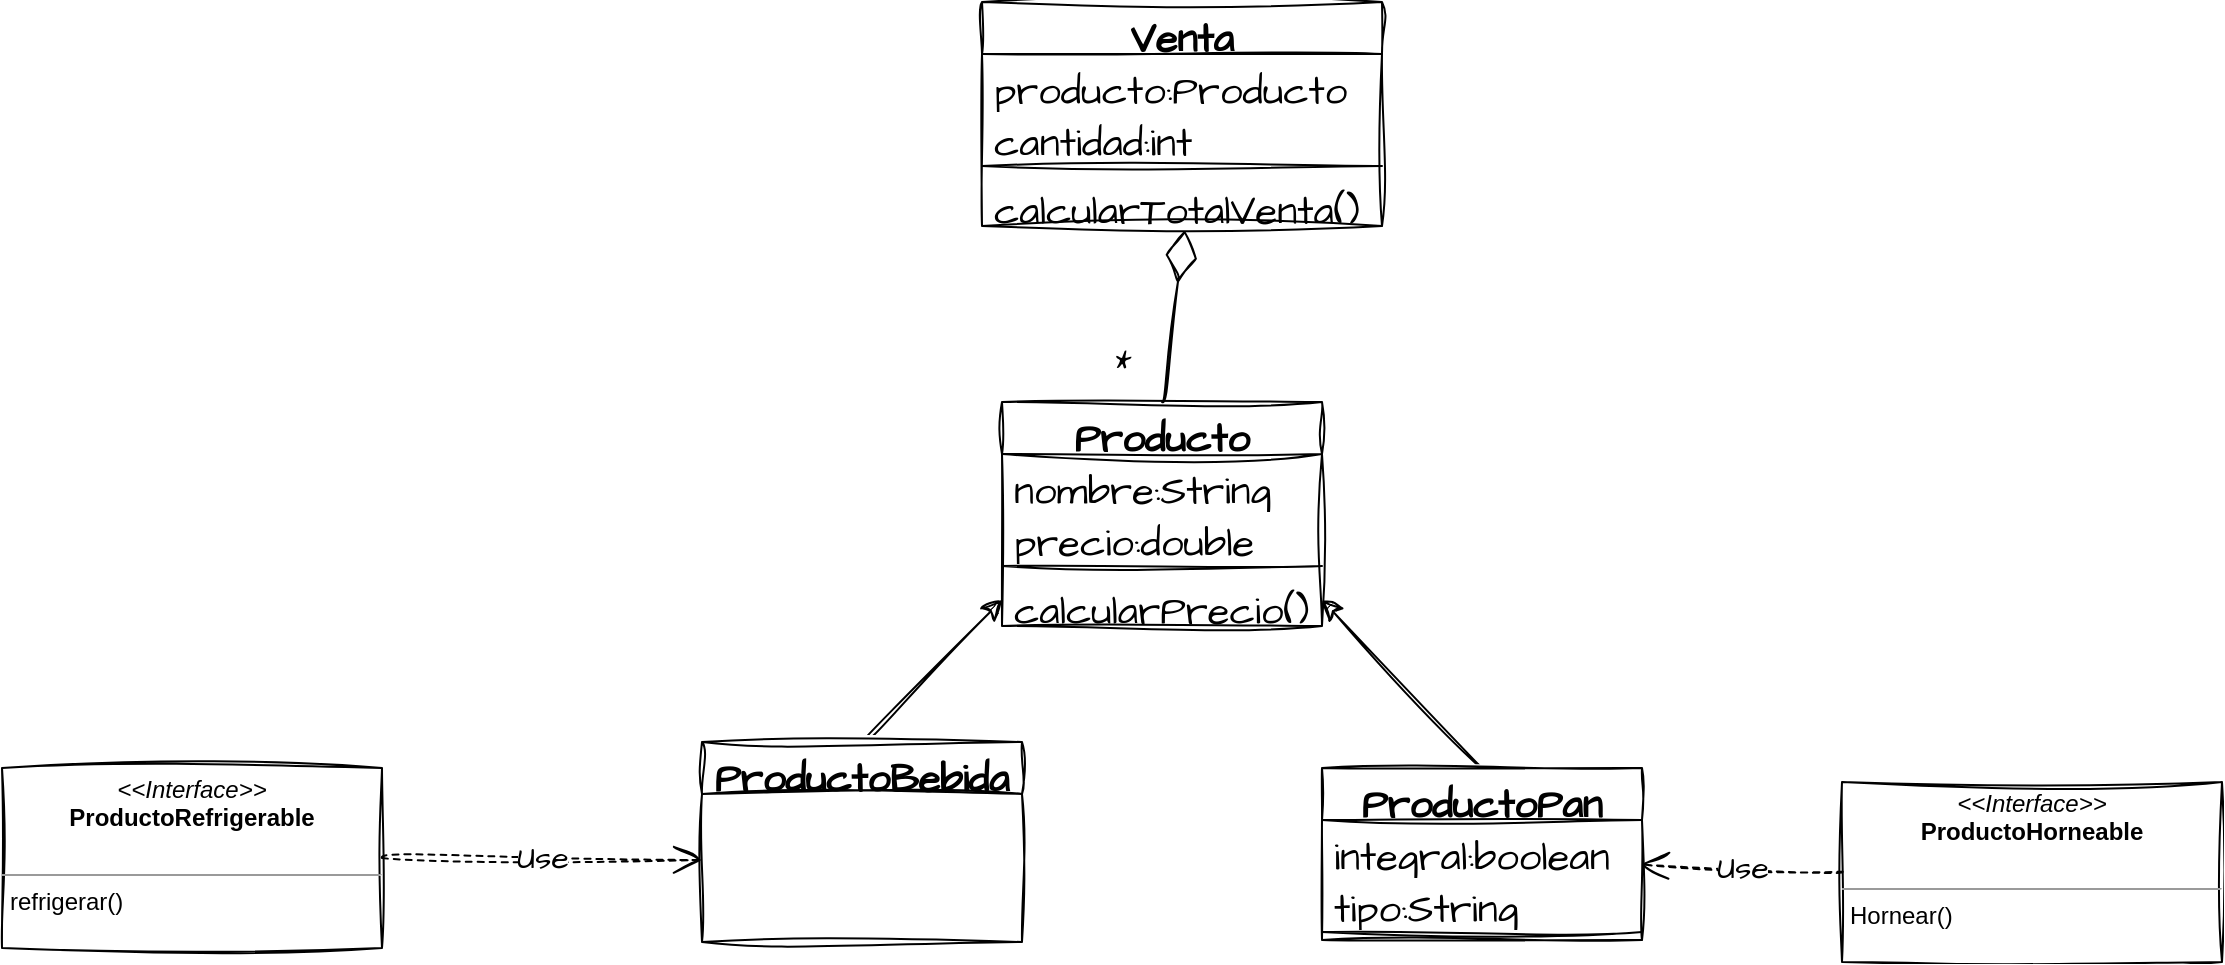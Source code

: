 <mxfile version="21.5.0" type="device">
  <diagram id="C5RBs43oDa-KdzZeNtuy" name="Page-1">
    <mxGraphModel dx="2141" dy="868" grid="1" gridSize="10" guides="1" tooltips="1" connect="1" arrows="1" fold="1" page="1" pageScale="1" pageWidth="827" pageHeight="1169" math="0" shadow="0">
      <root>
        <mxCell id="WIyWlLk6GJQsqaUBKTNV-0" />
        <mxCell id="WIyWlLk6GJQsqaUBKTNV-1" parent="WIyWlLk6GJQsqaUBKTNV-0" />
        <mxCell id="4dy8ME16ZdWSEgmlKMZP-0" value="Producto" style="swimlane;fontStyle=1;align=center;verticalAlign=top;childLayout=stackLayout;horizontal=1;startSize=26;horizontalStack=0;resizeParent=1;resizeParentMax=0;resizeLast=0;collapsible=1;marginBottom=0;whiteSpace=wrap;html=1;sketch=1;hachureGap=4;jiggle=2;curveFitting=1;fontFamily=Architects Daughter;fontSource=https%3A%2F%2Ffonts.googleapis.com%2Fcss%3Ffamily%3DArchitects%2BDaughter;fontSize=20;" vertex="1" parent="WIyWlLk6GJQsqaUBKTNV-1">
          <mxGeometry x="340" y="330" width="160" height="112" as="geometry" />
        </mxCell>
        <mxCell id="4dy8ME16ZdWSEgmlKMZP-1" value="nombre:String" style="text;strokeColor=none;fillColor=none;align=left;verticalAlign=top;spacingLeft=4;spacingRight=4;overflow=hidden;rotatable=0;points=[[0,0.5],[1,0.5]];portConstraint=eastwest;whiteSpace=wrap;html=1;fontSize=20;fontFamily=Architects Daughter;" vertex="1" parent="4dy8ME16ZdWSEgmlKMZP-0">
          <mxGeometry y="26" width="160" height="26" as="geometry" />
        </mxCell>
        <mxCell id="4dy8ME16ZdWSEgmlKMZP-16" value="precio:double" style="text;strokeColor=none;fillColor=none;align=left;verticalAlign=top;spacingLeft=4;spacingRight=4;overflow=hidden;rotatable=0;points=[[0,0.5],[1,0.5]];portConstraint=eastwest;whiteSpace=wrap;html=1;fontSize=20;fontFamily=Architects Daughter;" vertex="1" parent="4dy8ME16ZdWSEgmlKMZP-0">
          <mxGeometry y="52" width="160" height="26" as="geometry" />
        </mxCell>
        <mxCell id="4dy8ME16ZdWSEgmlKMZP-2" value="" style="line;strokeWidth=1;fillColor=none;align=left;verticalAlign=middle;spacingTop=-1;spacingLeft=3;spacingRight=3;rotatable=0;labelPosition=right;points=[];portConstraint=eastwest;strokeColor=inherit;sketch=1;hachureGap=4;jiggle=2;curveFitting=1;fontFamily=Architects Daughter;fontSource=https%3A%2F%2Ffonts.googleapis.com%2Fcss%3Ffamily%3DArchitects%2BDaughter;fontSize=20;" vertex="1" parent="4dy8ME16ZdWSEgmlKMZP-0">
          <mxGeometry y="78" width="160" height="8" as="geometry" />
        </mxCell>
        <mxCell id="4dy8ME16ZdWSEgmlKMZP-3" value="calcularPrecio()" style="text;strokeColor=none;fillColor=none;align=left;verticalAlign=top;spacingLeft=4;spacingRight=4;overflow=hidden;rotatable=0;points=[[0,0.5],[1,0.5]];portConstraint=eastwest;whiteSpace=wrap;html=1;fontSize=20;fontFamily=Architects Daughter;" vertex="1" parent="4dy8ME16ZdWSEgmlKMZP-0">
          <mxGeometry y="86" width="160" height="26" as="geometry" />
        </mxCell>
        <mxCell id="4dy8ME16ZdWSEgmlKMZP-4" value="Venta" style="swimlane;fontStyle=1;align=center;verticalAlign=top;childLayout=stackLayout;horizontal=1;startSize=26;horizontalStack=0;resizeParent=1;resizeParentMax=0;resizeLast=0;collapsible=1;marginBottom=0;whiteSpace=wrap;html=1;sketch=1;hachureGap=4;jiggle=2;curveFitting=1;fontFamily=Architects Daughter;fontSource=https%3A%2F%2Ffonts.googleapis.com%2Fcss%3Ffamily%3DArchitects%2BDaughter;fontSize=20;" vertex="1" parent="WIyWlLk6GJQsqaUBKTNV-1">
          <mxGeometry x="330" y="130" width="200" height="112" as="geometry" />
        </mxCell>
        <mxCell id="4dy8ME16ZdWSEgmlKMZP-5" value="producto:Producto" style="text;strokeColor=none;fillColor=none;align=left;verticalAlign=top;spacingLeft=4;spacingRight=4;overflow=hidden;rotatable=0;points=[[0,0.5],[1,0.5]];portConstraint=eastwest;whiteSpace=wrap;html=1;fontSize=20;fontFamily=Architects Daughter;" vertex="1" parent="4dy8ME16ZdWSEgmlKMZP-4">
          <mxGeometry y="26" width="200" height="26" as="geometry" />
        </mxCell>
        <mxCell id="4dy8ME16ZdWSEgmlKMZP-31" value="cantidad:int" style="text;strokeColor=none;fillColor=none;align=left;verticalAlign=top;spacingLeft=4;spacingRight=4;overflow=hidden;rotatable=0;points=[[0,0.5],[1,0.5]];portConstraint=eastwest;whiteSpace=wrap;html=1;fontSize=20;fontFamily=Architects Daughter;" vertex="1" parent="4dy8ME16ZdWSEgmlKMZP-4">
          <mxGeometry y="52" width="200" height="26" as="geometry" />
        </mxCell>
        <mxCell id="4dy8ME16ZdWSEgmlKMZP-6" value="" style="line;strokeWidth=1;fillColor=none;align=left;verticalAlign=middle;spacingTop=-1;spacingLeft=3;spacingRight=3;rotatable=0;labelPosition=right;points=[];portConstraint=eastwest;strokeColor=inherit;sketch=1;hachureGap=4;jiggle=2;curveFitting=1;fontFamily=Architects Daughter;fontSource=https%3A%2F%2Ffonts.googleapis.com%2Fcss%3Ffamily%3DArchitects%2BDaughter;fontSize=20;" vertex="1" parent="4dy8ME16ZdWSEgmlKMZP-4">
          <mxGeometry y="78" width="200" height="8" as="geometry" />
        </mxCell>
        <mxCell id="4dy8ME16ZdWSEgmlKMZP-7" value="calcularTotalVenta()" style="text;strokeColor=none;fillColor=none;align=left;verticalAlign=top;spacingLeft=4;spacingRight=4;overflow=hidden;rotatable=0;points=[[0,0.5],[1,0.5]];portConstraint=eastwest;whiteSpace=wrap;html=1;fontSize=20;fontFamily=Architects Daughter;" vertex="1" parent="4dy8ME16ZdWSEgmlKMZP-4">
          <mxGeometry y="86" width="200" height="26" as="geometry" />
        </mxCell>
        <mxCell id="4dy8ME16ZdWSEgmlKMZP-20" style="edgeStyle=none;curved=1;rounded=0;sketch=1;hachureGap=4;jiggle=2;curveFitting=1;orthogonalLoop=1;jettySize=auto;html=1;exitX=0.5;exitY=0;exitDx=0;exitDy=0;entryX=0;entryY=0.5;entryDx=0;entryDy=0;fontFamily=Architects Daughter;fontSource=https%3A%2F%2Ffonts.googleapis.com%2Fcss%3Ffamily%3DArchitects%2BDaughter;fontSize=16;startSize=8;endSize=8;" edge="1" parent="WIyWlLk6GJQsqaUBKTNV-1" source="4dy8ME16ZdWSEgmlKMZP-8" target="4dy8ME16ZdWSEgmlKMZP-3">
          <mxGeometry relative="1" as="geometry" />
        </mxCell>
        <mxCell id="4dy8ME16ZdWSEgmlKMZP-8" value="ProductoBebida" style="swimlane;fontStyle=1;align=center;verticalAlign=top;childLayout=stackLayout;horizontal=1;startSize=26;horizontalStack=0;resizeParent=1;resizeParentMax=0;resizeLast=0;collapsible=1;marginBottom=0;whiteSpace=wrap;html=1;sketch=1;hachureGap=4;jiggle=2;curveFitting=1;fontFamily=Architects Daughter;fontSource=https%3A%2F%2Ffonts.googleapis.com%2Fcss%3Ffamily%3DArchitects%2BDaughter;fontSize=20;" vertex="1" parent="WIyWlLk6GJQsqaUBKTNV-1">
          <mxGeometry x="190" y="500" width="160" height="100" as="geometry" />
        </mxCell>
        <mxCell id="4dy8ME16ZdWSEgmlKMZP-21" style="edgeStyle=none;curved=1;rounded=0;sketch=1;hachureGap=4;jiggle=2;curveFitting=1;orthogonalLoop=1;jettySize=auto;html=1;exitX=0.5;exitY=0;exitDx=0;exitDy=0;entryX=1;entryY=0.5;entryDx=0;entryDy=0;fontFamily=Architects Daughter;fontSource=https%3A%2F%2Ffonts.googleapis.com%2Fcss%3Ffamily%3DArchitects%2BDaughter;fontSize=16;startSize=8;endSize=8;" edge="1" parent="WIyWlLk6GJQsqaUBKTNV-1" source="4dy8ME16ZdWSEgmlKMZP-12" target="4dy8ME16ZdWSEgmlKMZP-3">
          <mxGeometry relative="1" as="geometry" />
        </mxCell>
        <mxCell id="4dy8ME16ZdWSEgmlKMZP-12" value="ProductoPan" style="swimlane;fontStyle=1;align=center;verticalAlign=top;childLayout=stackLayout;horizontal=1;startSize=26;horizontalStack=0;resizeParent=1;resizeParentMax=0;resizeLast=0;collapsible=1;marginBottom=0;whiteSpace=wrap;html=1;sketch=1;hachureGap=4;jiggle=2;curveFitting=1;fontFamily=Architects Daughter;fontSource=https%3A%2F%2Ffonts.googleapis.com%2Fcss%3Ffamily%3DArchitects%2BDaughter;fontSize=20;" vertex="1" parent="WIyWlLk6GJQsqaUBKTNV-1">
          <mxGeometry x="500" y="513" width="160" height="86" as="geometry" />
        </mxCell>
        <mxCell id="4dy8ME16ZdWSEgmlKMZP-13" value="integral:boolean" style="text;strokeColor=none;fillColor=none;align=left;verticalAlign=top;spacingLeft=4;spacingRight=4;overflow=hidden;rotatable=0;points=[[0,0.5],[1,0.5]];portConstraint=eastwest;whiteSpace=wrap;html=1;fontSize=20;fontFamily=Architects Daughter;" vertex="1" parent="4dy8ME16ZdWSEgmlKMZP-12">
          <mxGeometry y="26" width="160" height="26" as="geometry" />
        </mxCell>
        <mxCell id="4dy8ME16ZdWSEgmlKMZP-30" value="tipo:String" style="text;strokeColor=none;fillColor=none;align=left;verticalAlign=top;spacingLeft=4;spacingRight=4;overflow=hidden;rotatable=0;points=[[0,0.5],[1,0.5]];portConstraint=eastwest;whiteSpace=wrap;html=1;fontSize=20;fontFamily=Architects Daughter;" vertex="1" parent="4dy8ME16ZdWSEgmlKMZP-12">
          <mxGeometry y="52" width="160" height="26" as="geometry" />
        </mxCell>
        <mxCell id="4dy8ME16ZdWSEgmlKMZP-14" value="" style="line;strokeWidth=1;fillColor=none;align=left;verticalAlign=middle;spacingTop=-1;spacingLeft=3;spacingRight=3;rotatable=0;labelPosition=right;points=[];portConstraint=eastwest;strokeColor=inherit;sketch=1;hachureGap=4;jiggle=2;curveFitting=1;fontFamily=Architects Daughter;fontSource=https%3A%2F%2Ffonts.googleapis.com%2Fcss%3Ffamily%3DArchitects%2BDaughter;fontSize=20;" vertex="1" parent="4dy8ME16ZdWSEgmlKMZP-12">
          <mxGeometry y="78" width="160" height="8" as="geometry" />
        </mxCell>
        <mxCell id="4dy8ME16ZdWSEgmlKMZP-25" value="&lt;p style=&quot;margin:0px;margin-top:4px;text-align:center;&quot;&gt;&lt;i&gt;&amp;lt;&amp;lt;Interface&amp;gt;&amp;gt;&lt;/i&gt;&lt;br&gt;&lt;b&gt;ProductoRefrigerable&lt;/b&gt;&lt;/p&gt;&lt;p style=&quot;margin:0px;margin-left:4px;&quot;&gt;&lt;br&gt;&lt;/p&gt;&lt;hr size=&quot;1&quot;&gt;&lt;p style=&quot;margin:0px;margin-left:4px;&quot;&gt;refrigerar()&lt;/p&gt;" style="verticalAlign=top;align=left;overflow=fill;fontSize=12;fontFamily=Helvetica;html=1;whiteSpace=wrap;sketch=1;hachureGap=4;jiggle=2;curveFitting=1;fontSource=https%3A%2F%2Ffonts.googleapis.com%2Fcss%3Ffamily%3DArchitects%2BDaughter;" vertex="1" parent="WIyWlLk6GJQsqaUBKTNV-1">
          <mxGeometry x="-160" y="513" width="190" height="90" as="geometry" />
        </mxCell>
        <mxCell id="4dy8ME16ZdWSEgmlKMZP-26" value="&lt;p style=&quot;margin:0px;margin-top:4px;text-align:center;&quot;&gt;&lt;i&gt;&amp;lt;&amp;lt;Interface&amp;gt;&amp;gt;&lt;/i&gt;&lt;br&gt;&lt;b&gt;ProductoHorneable&lt;/b&gt;&lt;/p&gt;&lt;p style=&quot;margin:0px;margin-left:4px;&quot;&gt;&lt;br&gt;&lt;/p&gt;&lt;hr size=&quot;1&quot;&gt;&lt;p style=&quot;margin:0px;margin-left:4px;&quot;&gt;Hornear()&lt;/p&gt;" style="verticalAlign=top;align=left;overflow=fill;fontSize=12;fontFamily=Helvetica;html=1;whiteSpace=wrap;sketch=1;hachureGap=4;jiggle=2;curveFitting=1;fontSource=https%3A%2F%2Ffonts.googleapis.com%2Fcss%3Ffamily%3DArchitects%2BDaughter;" vertex="1" parent="WIyWlLk6GJQsqaUBKTNV-1">
          <mxGeometry x="760" y="520" width="190" height="90" as="geometry" />
        </mxCell>
        <mxCell id="4dy8ME16ZdWSEgmlKMZP-28" value="Use" style="endArrow=open;endSize=12;dashed=1;html=1;rounded=0;sketch=1;hachureGap=4;jiggle=2;curveFitting=1;fontFamily=Architects Daughter;fontSource=https%3A%2F%2Ffonts.googleapis.com%2Fcss%3Ffamily%3DArchitects%2BDaughter;fontSize=16;curved=1;exitX=1;exitY=0.5;exitDx=0;exitDy=0;entryX=0;entryY=0.5;entryDx=0;entryDy=0;" edge="1" parent="WIyWlLk6GJQsqaUBKTNV-1" source="4dy8ME16ZdWSEgmlKMZP-25">
          <mxGeometry width="160" relative="1" as="geometry">
            <mxPoint x="290" y="400" as="sourcePoint" />
            <mxPoint x="190" y="559" as="targetPoint" />
          </mxGeometry>
        </mxCell>
        <mxCell id="4dy8ME16ZdWSEgmlKMZP-29" value="Use" style="endArrow=open;endSize=12;dashed=1;html=1;rounded=0;sketch=1;hachureGap=4;jiggle=2;curveFitting=1;fontFamily=Architects Daughter;fontSource=https%3A%2F%2Ffonts.googleapis.com%2Fcss%3Ffamily%3DArchitects%2BDaughter;fontSize=16;curved=1;entryX=0.996;entryY=0.859;entryDx=0;entryDy=0;entryPerimeter=0;exitX=0;exitY=0.5;exitDx=0;exitDy=0;" edge="1" parent="WIyWlLk6GJQsqaUBKTNV-1" source="4dy8ME16ZdWSEgmlKMZP-26" target="4dy8ME16ZdWSEgmlKMZP-13">
          <mxGeometry width="160" relative="1" as="geometry">
            <mxPoint x="320" y="660" as="sourcePoint" />
            <mxPoint x="200" y="569" as="targetPoint" />
          </mxGeometry>
        </mxCell>
        <mxCell id="4dy8ME16ZdWSEgmlKMZP-32" value="*" style="endArrow=diamondThin;endFill=0;endSize=24;html=1;rounded=0;sketch=1;hachureGap=4;jiggle=2;curveFitting=1;fontFamily=Architects Daughter;fontSource=https%3A%2F%2Ffonts.googleapis.com%2Fcss%3Ffamily%3DArchitects%2BDaughter;fontSize=16;curved=1;entryX=0.507;entryY=1.077;entryDx=0;entryDy=0;exitX=0.5;exitY=0;exitDx=0;exitDy=0;entryPerimeter=0;" edge="1" parent="WIyWlLk6GJQsqaUBKTNV-1" source="4dy8ME16ZdWSEgmlKMZP-0" target="4dy8ME16ZdWSEgmlKMZP-7">
          <mxGeometry x="-0.604" y="22" width="160" relative="1" as="geometry">
            <mxPoint x="330" y="470" as="sourcePoint" />
            <mxPoint x="490" y="470" as="targetPoint" />
            <mxPoint as="offset" />
          </mxGeometry>
        </mxCell>
      </root>
    </mxGraphModel>
  </diagram>
</mxfile>
